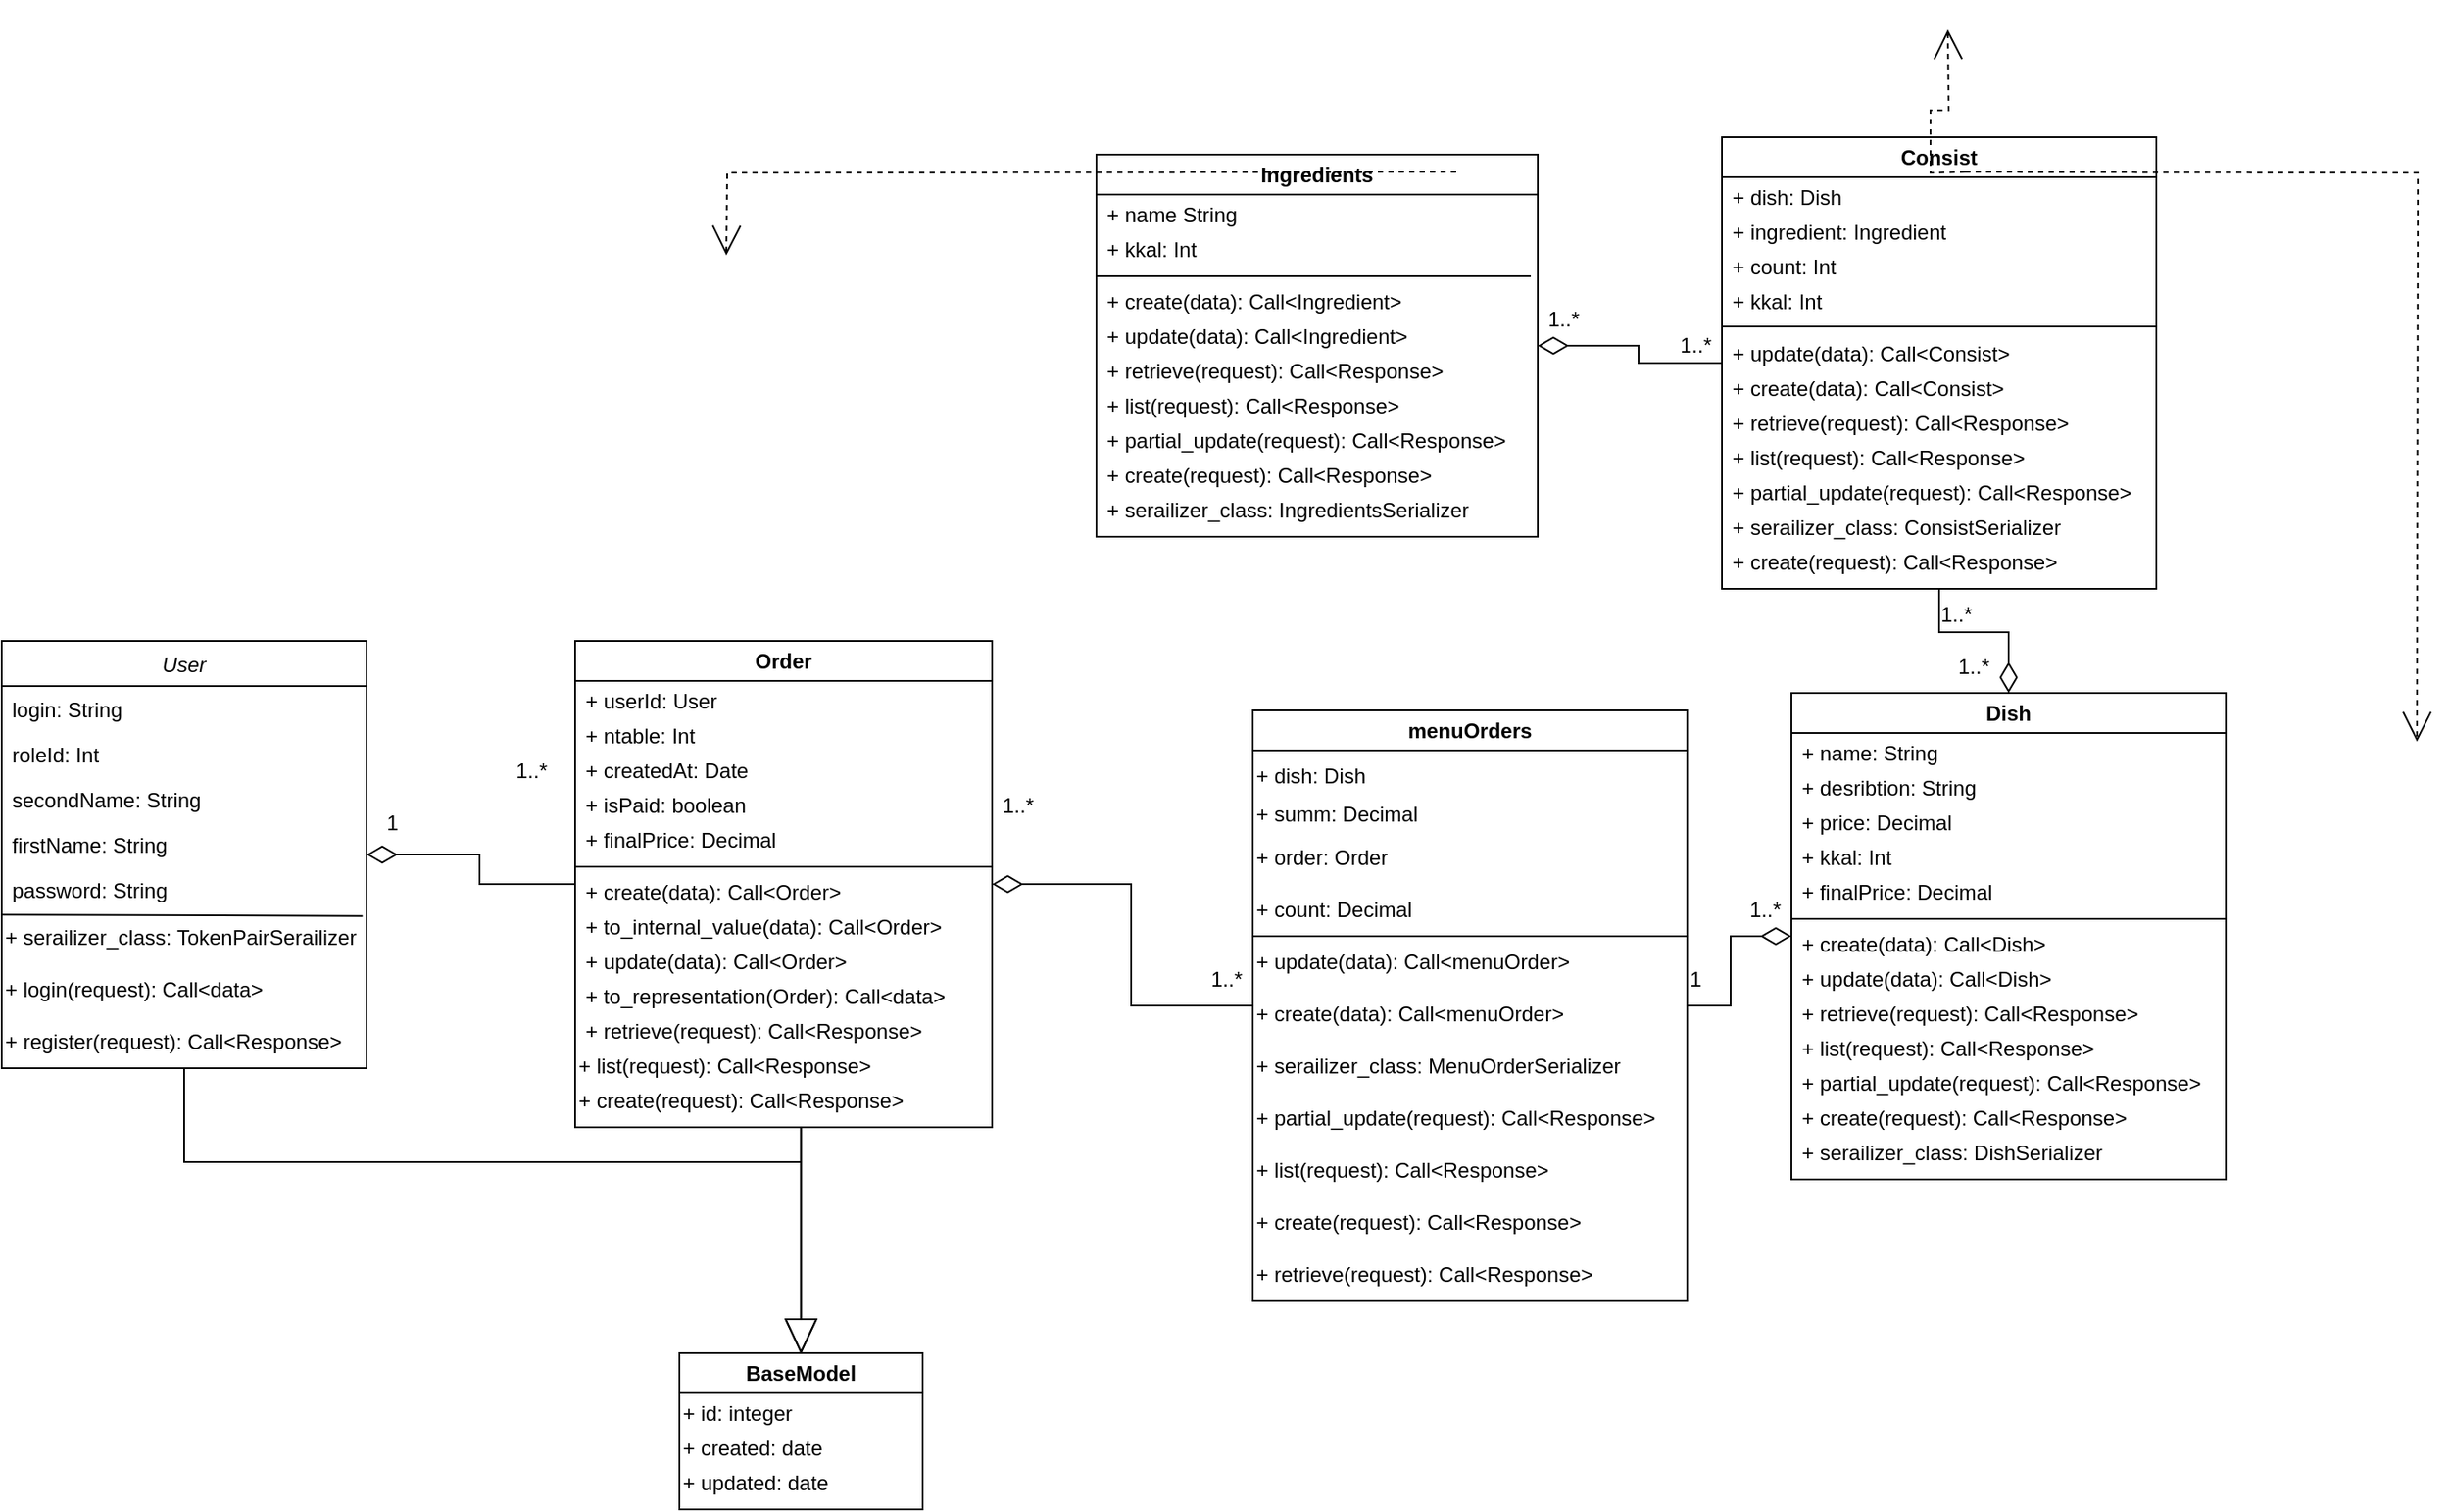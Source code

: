 <mxfile version="20.6.2" type="device"><diagram id="C5RBs43oDa-KdzZeNtuy" name="Page-1"><mxGraphModel dx="1293" dy="702" grid="1" gridSize="10" guides="1" tooltips="1" connect="1" arrows="1" fold="1" page="1" pageScale="1" pageWidth="827" pageHeight="1169" math="0" shadow="0"><root><mxCell id="WIyWlLk6GJQsqaUBKTNV-0"/><mxCell id="WIyWlLk6GJQsqaUBKTNV-1" parent="WIyWlLk6GJQsqaUBKTNV-0"/><mxCell id="zkfFHV4jXpPFQw0GAbJ--0" value="User" style="swimlane;fontStyle=2;align=center;verticalAlign=top;childLayout=stackLayout;horizontal=1;startSize=26;horizontalStack=0;resizeParent=1;resizeLast=0;collapsible=1;marginBottom=0;rounded=0;shadow=0;strokeWidth=1;container=1;swimlaneFillColor=none;" parent="WIyWlLk6GJQsqaUBKTNV-1" vertex="1"><mxGeometry x="370" y="340" width="210" height="246" as="geometry"><mxRectangle x="230" y="140" width="160" height="26" as="alternateBounds"/></mxGeometry></mxCell><mxCell id="zkfFHV4jXpPFQw0GAbJ--2" value="login: String" style="text;align=left;verticalAlign=top;spacingLeft=4;spacingRight=4;overflow=hidden;rotatable=0;points=[[0,0.5],[1,0.5]];portConstraint=eastwest;rounded=0;shadow=0;html=0;" parent="zkfFHV4jXpPFQw0GAbJ--0" vertex="1"><mxGeometry y="26" width="210" height="26" as="geometry"/></mxCell><mxCell id="t4BDJApuFbUIWOF9cVMy-4" value="roleId: Int" style="text;align=left;verticalAlign=top;spacingLeft=4;spacingRight=4;overflow=hidden;rotatable=0;points=[[0,0.5],[1,0.5]];portConstraint=eastwest;rounded=0;shadow=0;html=0;" parent="zkfFHV4jXpPFQw0GAbJ--0" vertex="1"><mxGeometry y="52" width="210" height="26" as="geometry"/></mxCell><mxCell id="t4BDJApuFbUIWOF9cVMy-3" value="secondName: String" style="text;align=left;verticalAlign=top;spacingLeft=4;spacingRight=4;overflow=hidden;rotatable=0;points=[[0,0.5],[1,0.5]];portConstraint=eastwest;rounded=0;shadow=0;html=0;" parent="zkfFHV4jXpPFQw0GAbJ--0" vertex="1"><mxGeometry y="78" width="210" height="26" as="geometry"/></mxCell><mxCell id="zkfFHV4jXpPFQw0GAbJ--3" value="firstName: String" style="text;align=left;verticalAlign=top;spacingLeft=4;spacingRight=4;overflow=hidden;rotatable=0;points=[[0,0.5],[1,0.5]];portConstraint=eastwest;rounded=0;shadow=0;html=0;" parent="zkfFHV4jXpPFQw0GAbJ--0" vertex="1"><mxGeometry y="104" width="210" height="26" as="geometry"/></mxCell><mxCell id="t4BDJApuFbUIWOF9cVMy-5" value="password: String" style="text;align=left;verticalAlign=top;spacingLeft=4;spacingRight=4;overflow=hidden;rotatable=0;points=[[0,0.5],[1,0.5]];portConstraint=eastwest;rounded=0;shadow=0;html=0;" parent="zkfFHV4jXpPFQw0GAbJ--0" vertex="1"><mxGeometry y="130" width="210" height="26" as="geometry"/></mxCell><mxCell id="f4DZcVFWyBxI3K_QmcRK-6" value="" style="endArrow=none;html=1;rounded=0;exitX=0;exitY=1.062;exitDx=0;exitDy=0;exitPerimeter=0;entryX=0.989;entryY=1.089;entryDx=0;entryDy=0;entryPerimeter=0;" edge="1" parent="zkfFHV4jXpPFQw0GAbJ--0" source="t4BDJApuFbUIWOF9cVMy-5" target="t4BDJApuFbUIWOF9cVMy-5"><mxGeometry width="50" height="50" relative="1" as="geometry"><mxPoint x="170" y="280" as="sourcePoint"/><mxPoint x="220" y="230" as="targetPoint"/></mxGeometry></mxCell><mxCell id="t4BDJApuFbUIWOF9cVMy-10" value="+ serailizer_class: TokenPairSerailizer" style="text;html=1;align=left;verticalAlign=middle;resizable=0;points=[];autosize=1;strokeColor=none;fillColor=none;" parent="zkfFHV4jXpPFQw0GAbJ--0" vertex="1"><mxGeometry y="156" width="210" height="30" as="geometry"/></mxCell><mxCell id="t4BDJApuFbUIWOF9cVMy-8" value="+ login(request): Call&amp;lt;data&amp;gt;" style="text;html=1;align=left;verticalAlign=middle;resizable=0;points=[];autosize=1;strokeColor=none;fillColor=none;" parent="zkfFHV4jXpPFQw0GAbJ--0" vertex="1"><mxGeometry y="186" width="210" height="30" as="geometry"/></mxCell><mxCell id="t4BDJApuFbUIWOF9cVMy-9" value="+ register(request): Call&amp;lt;Response&amp;gt;" style="text;html=1;align=left;verticalAlign=middle;resizable=0;points=[];autosize=1;strokeColor=none;fillColor=none;" parent="zkfFHV4jXpPFQw0GAbJ--0" vertex="1"><mxGeometry y="216" width="210" height="30" as="geometry"/></mxCell><mxCell id="t4BDJApuFbUIWOF9cVMy-12" value="Order" style="swimlane;whiteSpace=wrap;html=1;" parent="WIyWlLk6GJQsqaUBKTNV-1" vertex="1"><mxGeometry x="700" y="340" width="240" height="280" as="geometry"/></mxCell><mxCell id="t4BDJApuFbUIWOF9cVMy-13" value="+ ntable: Int" style="text;html=1;align=left;verticalAlign=middle;resizable=0;points=[];autosize=1;strokeColor=none;fillColor=none;" parent="t4BDJApuFbUIWOF9cVMy-12" vertex="1"><mxGeometry x="4" y="40" width="90" height="30" as="geometry"/></mxCell><mxCell id="t4BDJApuFbUIWOF9cVMy-14" value="+ userId: User" style="text;html=1;align=left;verticalAlign=middle;resizable=0;points=[];autosize=1;strokeColor=none;fillColor=none;" parent="t4BDJApuFbUIWOF9cVMy-12" vertex="1"><mxGeometry x="4" y="20" width="100" height="30" as="geometry"/></mxCell><mxCell id="t4BDJApuFbUIWOF9cVMy-15" value="+ createdAt: Date" style="text;html=1;align=left;verticalAlign=middle;resizable=0;points=[];autosize=1;strokeColor=none;fillColor=none;" parent="t4BDJApuFbUIWOF9cVMy-12" vertex="1"><mxGeometry x="4" y="60" width="120" height="30" as="geometry"/></mxCell><mxCell id="t4BDJApuFbUIWOF9cVMy-16" value="+ isPaid: boolean&lt;span style=&quot;color: rgba(0, 0, 0, 0); font-family: monospace; font-size: 0px;&quot;&gt;%3CmxGraphModel%3E%3Croot%3E%3CmxCell%20id%3D%220%22%2F%3E%3CmxCell%20id%3D%221%22%20parent%3D%220%22%2F%3E%3CmxCell%20id%3D%222%22%20value%3D%22%2B%20price%3A%20decimal%22%20style%3D%22text%3Bhtml%3D1%3Balign%3Dleft%3BverticalAlign%3Dmiddle%3Bresizable%3D0%3Bpoints%3D%5B%5D%3Bautosize%3D1%3BstrokeColor%3Dnone%3BfillColor%3Dnone%3B%22%20vertex%3D%221%22%20parent%3D%221%22%3E%3CmxGeometry%20x%3D%22462%22%20y%3D%22440%22%20width%3D%22110%22%20height%3D%2230%22%20as%3D%22geometry%22%2F%3E%3C%2FmxCell%3E%3C%2Froot%3E%3C%2FmxGraphModel%3E&lt;/span&gt;" style="text;html=1;align=left;verticalAlign=middle;resizable=0;points=[];autosize=1;strokeColor=none;fillColor=none;" parent="t4BDJApuFbUIWOF9cVMy-12" vertex="1"><mxGeometry x="4" y="80" width="120" height="30" as="geometry"/></mxCell><mxCell id="t4BDJApuFbUIWOF9cVMy-17" value="+ finalPrice: Decimal&lt;span style=&quot;color: rgba(0, 0, 0, 0); font-family: monospace; font-size: 0px;&quot;&gt;%3CmxGraphModel%3E%3Croot%3E%3CmxCell%20id%3D%220%22%2F%3E%3CmxCell%20id%3D%221%22%20parent%3D%220%22%2F%3E%3CmxCell%20id%3D%222%22%20value%3D%22%2B%20price%3A%20decimal%22%20style%3D%22text%3Bhtml%3D1%3Balign%3Dleft%3BverticalAlign%3Dmiddle%3Bresizable%3D0%3Bpoints%3D%5B%5D%3Bautosize%3D1%3BstrokeColor%3Dnone%3BfillColor%3Dnone%3B%22%20vertex%3D%221%22%20parent%3D%221%22%3E%3CmxGeometry%20x%3D%22462%22%20y%3D%22440%22%20width%3D%22110%22%20height%3D%2230%22%20as%3D%22geometry%22%2F%3E%3C%2FmxCell%3E%3C%2Froot%3E%3C%2FmxGraphModel%3E&lt;/span&gt;" style="text;html=1;align=left;verticalAlign=middle;resizable=0;points=[];autosize=1;strokeColor=none;fillColor=none;" parent="t4BDJApuFbUIWOF9cVMy-12" vertex="1"><mxGeometry x="4" y="100" width="130" height="30" as="geometry"/></mxCell><mxCell id="f4DZcVFWyBxI3K_QmcRK-8" value="+ create(data): Call&amp;lt;Order&amp;gt;" style="text;html=1;align=left;verticalAlign=middle;resizable=0;points=[];autosize=1;strokeColor=none;fillColor=none;" vertex="1" parent="t4BDJApuFbUIWOF9cVMy-12"><mxGeometry x="4" y="130" width="170" height="30" as="geometry"/></mxCell><mxCell id="f4DZcVFWyBxI3K_QmcRK-9" value="+ to_internal_value(data): Call&amp;lt;Order&amp;gt;" style="text;html=1;align=left;verticalAlign=middle;resizable=0;points=[];autosize=1;strokeColor=none;fillColor=none;" vertex="1" parent="t4BDJApuFbUIWOF9cVMy-12"><mxGeometry x="4" y="150" width="230" height="30" as="geometry"/></mxCell><mxCell id="f4DZcVFWyBxI3K_QmcRK-10" value="+ update(data): Call&amp;lt;Order&amp;gt;" style="text;html=1;align=left;verticalAlign=middle;resizable=0;points=[];autosize=1;strokeColor=none;fillColor=none;" vertex="1" parent="t4BDJApuFbUIWOF9cVMy-12"><mxGeometry x="4" y="170" width="170" height="30" as="geometry"/></mxCell><mxCell id="f4DZcVFWyBxI3K_QmcRK-11" value="+ to_representation(Order): Call&amp;lt;data&amp;gt;" style="text;html=1;align=left;verticalAlign=middle;resizable=0;points=[];autosize=1;strokeColor=none;fillColor=none;" vertex="1" parent="t4BDJApuFbUIWOF9cVMy-12"><mxGeometry x="4" y="190" width="230" height="30" as="geometry"/></mxCell><mxCell id="f4DZcVFWyBxI3K_QmcRK-25" value="+ retrieve(request): Call&amp;lt;Response&amp;gt;" style="text;html=1;align=left;verticalAlign=middle;resizable=0;points=[];autosize=1;strokeColor=none;fillColor=none;" vertex="1" parent="t4BDJApuFbUIWOF9cVMy-12"><mxGeometry x="4" y="210" width="220" height="30" as="geometry"/></mxCell><mxCell id="f4DZcVFWyBxI3K_QmcRK-26" value="+ list(request): Call&amp;lt;Response&amp;gt;" style="text;html=1;align=left;verticalAlign=middle;resizable=0;points=[];autosize=1;strokeColor=none;fillColor=none;" vertex="1" parent="t4BDJApuFbUIWOF9cVMy-12"><mxGeometry y="230" width="190" height="30" as="geometry"/></mxCell><mxCell id="f4DZcVFWyBxI3K_QmcRK-40" value="+ create(request): Call&amp;lt;Response&amp;gt;" style="text;html=1;align=left;verticalAlign=middle;resizable=0;points=[];autosize=1;strokeColor=none;fillColor=none;" vertex="1" parent="t4BDJApuFbUIWOF9cVMy-12"><mxGeometry y="250" width="210" height="30" as="geometry"/></mxCell><mxCell id="t4BDJApuFbUIWOF9cVMy-18" style="edgeStyle=orthogonalEdgeStyle;rounded=0;orthogonalLoop=1;jettySize=auto;html=1;endArrow=diamondThin;endFill=0;endSize=15;" parent="WIyWlLk6GJQsqaUBKTNV-1" source="t4BDJApuFbUIWOF9cVMy-12" edge="1" target="zkfFHV4jXpPFQw0GAbJ--0"><mxGeometry relative="1" as="geometry"><mxPoint x="694" y="425" as="sourcePoint"/><mxPoint x="550" y="425" as="targetPoint"/></mxGeometry></mxCell><mxCell id="t4BDJApuFbUIWOF9cVMy-19" value="1..*" style="text;html=1;strokeColor=none;fillColor=none;align=center;verticalAlign=middle;whiteSpace=wrap;rounded=0;" parent="WIyWlLk6GJQsqaUBKTNV-1" vertex="1"><mxGeometry x="660" y="400" width="30" height="30" as="geometry"/></mxCell><mxCell id="t4BDJApuFbUIWOF9cVMy-20" value="1" style="text;html=1;strokeColor=none;fillColor=none;align=center;verticalAlign=middle;whiteSpace=wrap;rounded=0;" parent="WIyWlLk6GJQsqaUBKTNV-1" vertex="1"><mxGeometry x="580" y="430" width="30" height="30" as="geometry"/></mxCell><mxCell id="t4BDJApuFbUIWOF9cVMy-30" value="BaseModel" style="swimlane;whiteSpace=wrap;html=1;" parent="WIyWlLk6GJQsqaUBKTNV-1" vertex="1"><mxGeometry x="760" y="750" width="140" height="90" as="geometry"/></mxCell><mxCell id="t4BDJApuFbUIWOF9cVMy-31" value="+ created: date" style="text;html=1;align=left;verticalAlign=middle;resizable=0;points=[];autosize=1;strokeColor=none;fillColor=none;" parent="t4BDJApuFbUIWOF9cVMy-30" vertex="1"><mxGeometry y="40" width="100" height="30" as="geometry"/></mxCell><mxCell id="t4BDJApuFbUIWOF9cVMy-32" value="+ id: integer" style="text;html=1;align=left;verticalAlign=middle;resizable=0;points=[];autosize=1;strokeColor=none;fillColor=none;" parent="t4BDJApuFbUIWOF9cVMy-30" vertex="1"><mxGeometry y="20" width="90" height="30" as="geometry"/></mxCell><mxCell id="t4BDJApuFbUIWOF9cVMy-33" value="+ updated: date" style="text;html=1;align=left;verticalAlign=middle;resizable=0;points=[];autosize=1;strokeColor=none;fillColor=none;" parent="t4BDJApuFbUIWOF9cVMy-30" vertex="1"><mxGeometry y="60" width="110" height="30" as="geometry"/></mxCell><mxCell id="t4BDJApuFbUIWOF9cVMy-34" value="" style="shape=flexArrow;endArrow=classic;html=1;rounded=0;endWidth=16.438;endSize=6;width=0.25;entryX=0.5;entryY=0;entryDx=0;entryDy=0;" parent="WIyWlLk6GJQsqaUBKTNV-1" target="t4BDJApuFbUIWOF9cVMy-30" edge="1"><mxGeometry width="50" height="50" relative="1" as="geometry"><mxPoint x="830" y="620" as="sourcePoint"/><mxPoint x="835.0" y="840" as="targetPoint"/><Array as="points"><mxPoint x="830" y="640"/><mxPoint x="830" y="680"/></Array></mxGeometry></mxCell><mxCell id="t4BDJApuFbUIWOF9cVMy-35" value="" style="endArrow=none;html=1;rounded=0;" parent="WIyWlLk6GJQsqaUBKTNV-1" source="zkfFHV4jXpPFQw0GAbJ--0" edge="1"><mxGeometry width="50" height="50" relative="1" as="geometry"><mxPoint x="240" y="1150" as="sourcePoint"/><mxPoint x="830" y="640" as="targetPoint"/><Array as="points"><mxPoint x="475" y="640"/><mxPoint x="790" y="640"/></Array></mxGeometry></mxCell><mxCell id="t4BDJApuFbUIWOF9cVMy-36" value="menuOrders" style="swimlane;whiteSpace=wrap;html=1;" parent="WIyWlLk6GJQsqaUBKTNV-1" vertex="1"><mxGeometry x="1090" y="380" width="250" height="340" as="geometry"/></mxCell><mxCell id="t4BDJApuFbUIWOF9cVMy-38" value="+ dish: Dish" style="text;html=1;align=left;verticalAlign=middle;resizable=0;points=[];autosize=1;strokeColor=none;fillColor=none;" parent="t4BDJApuFbUIWOF9cVMy-36" vertex="1"><mxGeometry y="23" width="90" height="30" as="geometry"/></mxCell><mxCell id="t4BDJApuFbUIWOF9cVMy-39" value="+ summ: Decimal" style="text;html=1;align=left;verticalAlign=middle;resizable=0;points=[];autosize=1;strokeColor=none;fillColor=none;" parent="t4BDJApuFbUIWOF9cVMy-36" vertex="1"><mxGeometry y="45" width="120" height="30" as="geometry"/></mxCell><mxCell id="t4BDJApuFbUIWOF9cVMy-37" value="+ order: Order" style="text;html=1;align=left;verticalAlign=middle;resizable=0;points=[];autosize=1;strokeColor=none;fillColor=none;" parent="t4BDJApuFbUIWOF9cVMy-36" vertex="1"><mxGeometry y="70" width="100" height="30" as="geometry"/></mxCell><mxCell id="t4BDJApuFbUIWOF9cVMy-41" value="+ count: Decimal&lt;span style=&quot;color: rgba(0, 0, 0, 0); font-family: monospace; font-size: 0px;&quot;&gt;%3CmxGraphModel%3E%3Croot%3E%3CmxCell%20id%3D%220%22%2F%3E%3CmxCell%20id%3D%221%22%20parent%3D%220%22%2F%3E%3CmxCell%20id%3D%222%22%20value%3D%22%2B%20count_places%3A%20integer%22%20style%3D%22text%3Bhtml%3D1%3Balign%3Dleft%3BverticalAlign%3Dmiddle%3Bresizable%3D0%3Bpoints%3D%5B%5D%3Bautosize%3D1%3BstrokeColor%3Dnone%3BfillColor%3Dnone%3B%22%20vertex%3D%221%22%20parent%3D%221%22%3E%3CmxGeometry%20x%3D%22474%22%20y%3D%22200%22%20width%3D%22150%22%20height%3D%2230%22%20as%3D%22geometry%22%2F%3E%3C%2FmxCell%3E%3C%2Froot%3E%3C%2FmxGraphModel%3E&lt;/span&gt;" style="text;html=1;align=left;verticalAlign=middle;resizable=0;points=[];autosize=1;strokeColor=none;fillColor=none;" parent="t4BDJApuFbUIWOF9cVMy-36" vertex="1"><mxGeometry y="100" width="110" height="30" as="geometry"/></mxCell><mxCell id="f4DZcVFWyBxI3K_QmcRK-17" value="" style="endArrow=none;html=1;rounded=0;" edge="1" parent="t4BDJApuFbUIWOF9cVMy-36"><mxGeometry width="50" height="50" relative="1" as="geometry"><mxPoint y="130" as="sourcePoint"/><mxPoint x="250" y="130" as="targetPoint"/></mxGeometry></mxCell><mxCell id="f4DZcVFWyBxI3K_QmcRK-18" value="+ update(data): Call&amp;lt;&lt;span style=&quot;text-align: center;&quot;&gt;menuOrder&lt;/span&gt;&amp;gt;" style="text;html=1;align=left;verticalAlign=middle;resizable=0;points=[];autosize=1;strokeColor=none;fillColor=none;" vertex="1" parent="t4BDJApuFbUIWOF9cVMy-36"><mxGeometry y="130" width="200" height="30" as="geometry"/></mxCell><mxCell id="f4DZcVFWyBxI3K_QmcRK-19" value="+ create(data): Call&amp;lt;&lt;span style=&quot;text-align: center;&quot;&gt;menuOrder&lt;/span&gt;&amp;gt;" style="text;html=1;align=left;verticalAlign=middle;resizable=0;points=[];autosize=1;strokeColor=none;fillColor=none;" vertex="1" parent="t4BDJApuFbUIWOF9cVMy-36"><mxGeometry y="160" width="200" height="30" as="geometry"/></mxCell><mxCell id="t4BDJApuFbUIWOF9cVMy-144" value="+ serailizer_class: MenuOrderSerializer" style="text;html=1;align=left;verticalAlign=middle;resizable=0;points=[];autosize=1;strokeColor=none;fillColor=none;" parent="t4BDJApuFbUIWOF9cVMy-36" vertex="1"><mxGeometry y="190" width="230" height="30" as="geometry"/></mxCell><mxCell id="t4BDJApuFbUIWOF9cVMy-141" value="+ partial_update(request): Call&amp;lt;Response&amp;gt;" style="text;html=1;align=left;verticalAlign=middle;resizable=0;points=[];autosize=1;strokeColor=none;fillColor=none;" parent="t4BDJApuFbUIWOF9cVMy-36" vertex="1"><mxGeometry y="220" width="250" height="30" as="geometry"/></mxCell><mxCell id="t4BDJApuFbUIWOF9cVMy-142" value="+ list(request): Call&amp;lt;Response&amp;gt;" style="text;html=1;align=left;verticalAlign=middle;resizable=0;points=[];autosize=1;strokeColor=none;fillColor=none;" parent="t4BDJApuFbUIWOF9cVMy-36" vertex="1"><mxGeometry y="250" width="190" height="30" as="geometry"/></mxCell><mxCell id="t4BDJApuFbUIWOF9cVMy-140" value="+ create(request): Call&amp;lt;Response&amp;gt;" style="text;html=1;align=left;verticalAlign=middle;resizable=0;points=[];autosize=1;strokeColor=none;fillColor=none;" parent="t4BDJApuFbUIWOF9cVMy-36" vertex="1"><mxGeometry y="280" width="210" height="30" as="geometry"/></mxCell><mxCell id="t4BDJApuFbUIWOF9cVMy-143" value="+ retrieve(request): Call&amp;lt;Response&amp;gt;" style="text;html=1;align=left;verticalAlign=middle;resizable=0;points=[];autosize=1;strokeColor=none;fillColor=none;" parent="t4BDJApuFbUIWOF9cVMy-36" vertex="1"><mxGeometry y="310" width="220" height="30" as="geometry"/></mxCell><mxCell id="t4BDJApuFbUIWOF9cVMy-42" value="1..*" style="text;html=1;strokeColor=none;fillColor=none;align=center;verticalAlign=middle;whiteSpace=wrap;rounded=0;" parent="WIyWlLk6GJQsqaUBKTNV-1" vertex="1"><mxGeometry x="940" y="420" width="30" height="30" as="geometry"/></mxCell><mxCell id="t4BDJApuFbUIWOF9cVMy-43" value="1..*" style="text;html=1;strokeColor=none;fillColor=none;align=center;verticalAlign=middle;whiteSpace=wrap;rounded=0;" parent="WIyWlLk6GJQsqaUBKTNV-1" vertex="1"><mxGeometry x="1060" y="520" width="30" height="30" as="geometry"/></mxCell><mxCell id="t4BDJApuFbUIWOF9cVMy-44" style="edgeStyle=orthogonalEdgeStyle;rounded=0;orthogonalLoop=1;jettySize=auto;html=1;endArrow=diamondThin;endFill=0;endSize=15;" parent="WIyWlLk6GJQsqaUBKTNV-1" source="t4BDJApuFbUIWOF9cVMy-36" target="t4BDJApuFbUIWOF9cVMy-12" edge="1"><mxGeometry relative="1" as="geometry"><mxPoint x="1010" y="560" as="sourcePoint"/></mxGeometry></mxCell><mxCell id="t4BDJApuFbUIWOF9cVMy-61" value="Dish" style="swimlane;whiteSpace=wrap;html=1;" parent="WIyWlLk6GJQsqaUBKTNV-1" vertex="1"><mxGeometry x="1400" y="370" width="250" height="280" as="geometry"/></mxCell><mxCell id="t4BDJApuFbUIWOF9cVMy-62" value="+ desribtion: String" style="text;html=1;align=left;verticalAlign=middle;resizable=0;points=[];autosize=1;strokeColor=none;fillColor=none;" parent="t4BDJApuFbUIWOF9cVMy-61" vertex="1"><mxGeometry x="4" y="40" width="120" height="30" as="geometry"/></mxCell><mxCell id="t4BDJApuFbUIWOF9cVMy-63" value="+ name: String" style="text;html=1;align=left;verticalAlign=middle;resizable=0;points=[];autosize=1;strokeColor=none;fillColor=none;" parent="t4BDJApuFbUIWOF9cVMy-61" vertex="1"><mxGeometry x="4" y="20" width="100" height="30" as="geometry"/></mxCell><mxCell id="t4BDJApuFbUIWOF9cVMy-64" value="+ price: Decimal" style="text;html=1;align=left;verticalAlign=middle;resizable=0;points=[];autosize=1;strokeColor=none;fillColor=none;" parent="t4BDJApuFbUIWOF9cVMy-61" vertex="1"><mxGeometry x="4" y="60" width="110" height="30" as="geometry"/></mxCell><mxCell id="t4BDJApuFbUIWOF9cVMy-65" value="+ kkal: Int&lt;span style=&quot;color: rgba(0, 0, 0, 0); font-family: monospace; font-size: 0px;&quot;&gt;%3CmxGraphModel%3E%3Croot%3E%3CmxCell%20id%3D%220%22%2F%3E%3CmxCell%20id%3D%221%22%20parent%3D%220%22%2F%3E%3CmxCell%20id%3D%222%22%20value%3D%22%2B%20price%3A%20decimal%22%20style%3D%22text%3Bhtml%3D1%3Balign%3Dleft%3BverticalAlign%3Dmiddle%3Bresizable%3D0%3Bpoints%3D%5B%5D%3Bautosize%3D1%3BstrokeColor%3Dnone%3BfillColor%3Dnone%3B%22%20vertex%3D%221%22%20parent%3D%221%22%3E%3CmxGeometry%20x%3D%22462%22%20y%3D%22440%22%20width%3D%22110%22%20height%3D%2230%22%20as%3D%22geometry%22%2F%3E%3C%2FmxCell%3E%3C%2Froot%3E%3C%2FmxGraphModel%3E&lt;/span&gt;" style="text;html=1;align=left;verticalAlign=middle;resizable=0;points=[];autosize=1;strokeColor=none;fillColor=none;" parent="t4BDJApuFbUIWOF9cVMy-61" vertex="1"><mxGeometry x="4" y="80" width="80" height="30" as="geometry"/></mxCell><mxCell id="t4BDJApuFbUIWOF9cVMy-66" value="+ finalPrice: Decimal&lt;span style=&quot;color: rgba(0, 0, 0, 0); font-family: monospace; font-size: 0px;&quot;&gt;%3CmxGraphModel%3E%3Croot%3E%3CmxCell%20id%3D%220%22%2F%3E%3CmxCell%20id%3D%221%22%20parent%3D%220%22%2F%3E%3CmxCell%20id%3D%222%22%20value%3D%22%2B%20price%3A%20decimal%22%20style%3D%22text%3Bhtml%3D1%3Balign%3Dleft%3BverticalAlign%3Dmiddle%3Bresizable%3D0%3Bpoints%3D%5B%5D%3Bautosize%3D1%3BstrokeColor%3Dnone%3BfillColor%3Dnone%3B%22%20vertex%3D%221%22%20parent%3D%221%22%3E%3CmxGeometry%20x%3D%22462%22%20y%3D%22440%22%20width%3D%22110%22%20height%3D%2230%22%20as%3D%22geometry%22%2F%3E%3C%2FmxCell%3E%3C%2Froot%3E%3C%2FmxGraphModel%3E&lt;/span&gt;" style="text;html=1;align=left;verticalAlign=middle;resizable=0;points=[];autosize=1;strokeColor=none;fillColor=none;" parent="t4BDJApuFbUIWOF9cVMy-61" vertex="1"><mxGeometry x="4" y="100" width="130" height="30" as="geometry"/></mxCell><mxCell id="f4DZcVFWyBxI3K_QmcRK-20" value="" style="endArrow=none;html=1;rounded=0;" edge="1" parent="t4BDJApuFbUIWOF9cVMy-61"><mxGeometry width="50" height="50" relative="1" as="geometry"><mxPoint y="130" as="sourcePoint"/><mxPoint x="250" y="130" as="targetPoint"/></mxGeometry></mxCell><mxCell id="t4BDJApuFbUIWOF9cVMy-102" value="+ create(data): Call&amp;lt;&lt;span style=&quot;text-align: center;&quot;&gt;Dish&lt;/span&gt;&amp;gt;" style="text;html=1;align=left;verticalAlign=middle;resizable=0;points=[];autosize=1;strokeColor=none;fillColor=none;" parent="t4BDJApuFbUIWOF9cVMy-61" vertex="1"><mxGeometry x="4" y="130" width="160" height="30" as="geometry"/></mxCell><mxCell id="t4BDJApuFbUIWOF9cVMy-101" value="+ update(data): Call&amp;lt;&lt;span style=&quot;text-align: center;&quot;&gt;Dish&lt;/span&gt;&amp;gt;" style="text;html=1;align=left;verticalAlign=middle;resizable=0;points=[];autosize=1;strokeColor=none;fillColor=none;" parent="t4BDJApuFbUIWOF9cVMy-61" vertex="1"><mxGeometry x="4" y="150" width="170" height="30" as="geometry"/></mxCell><mxCell id="t4BDJApuFbUIWOF9cVMy-120" value="+ retrieve(request): Call&amp;lt;Response&amp;gt;" style="text;html=1;align=left;verticalAlign=middle;resizable=0;points=[];autosize=1;strokeColor=none;fillColor=none;" parent="t4BDJApuFbUIWOF9cVMy-61" vertex="1"><mxGeometry x="4" y="170" width="220" height="30" as="geometry"/></mxCell><mxCell id="t4BDJApuFbUIWOF9cVMy-119" value="+ list(request): Call&amp;lt;Response&amp;gt;" style="text;html=1;align=left;verticalAlign=middle;resizable=0;points=[];autosize=1;strokeColor=none;fillColor=none;" parent="t4BDJApuFbUIWOF9cVMy-61" vertex="1"><mxGeometry x="4" y="190" width="190" height="30" as="geometry"/></mxCell><mxCell id="t4BDJApuFbUIWOF9cVMy-118" value="+ partial_update(request): Call&amp;lt;Response&amp;gt;" style="text;html=1;align=left;verticalAlign=middle;resizable=0;points=[];autosize=1;strokeColor=none;fillColor=none;" parent="t4BDJApuFbUIWOF9cVMy-61" vertex="1"><mxGeometry x="4" y="210" width="250" height="30" as="geometry"/></mxCell><mxCell id="t4BDJApuFbUIWOF9cVMy-117" value="+ create(request): Call&amp;lt;Response&amp;gt;" style="text;html=1;align=left;verticalAlign=middle;resizable=0;points=[];autosize=1;strokeColor=none;fillColor=none;" parent="t4BDJApuFbUIWOF9cVMy-61" vertex="1"><mxGeometry x="4" y="230" width="210" height="30" as="geometry"/></mxCell><mxCell id="t4BDJApuFbUIWOF9cVMy-121" value="+ serailizer_class: DishSerializer" style="text;html=1;align=left;verticalAlign=middle;resizable=0;points=[];autosize=1;strokeColor=none;fillColor=none;" parent="t4BDJApuFbUIWOF9cVMy-61" vertex="1"><mxGeometry x="4" y="250" width="200" height="30" as="geometry"/></mxCell><mxCell id="t4BDJApuFbUIWOF9cVMy-67" value="Consist" style="swimlane;whiteSpace=wrap;html=1;" parent="WIyWlLk6GJQsqaUBKTNV-1" vertex="1"><mxGeometry x="1360" y="50" width="250" height="260" as="geometry"/></mxCell><mxCell id="t4BDJApuFbUIWOF9cVMy-68" value="+ ingredient: Ingredient" style="text;html=1;align=left;verticalAlign=middle;resizable=0;points=[];autosize=1;strokeColor=none;fillColor=none;" parent="t4BDJApuFbUIWOF9cVMy-67" vertex="1"><mxGeometry x="4" y="40" width="150" height="30" as="geometry"/></mxCell><mxCell id="t4BDJApuFbUIWOF9cVMy-69" value="+ dish: Dish" style="text;html=1;align=left;verticalAlign=middle;resizable=0;points=[];autosize=1;strokeColor=none;fillColor=none;" parent="t4BDJApuFbUIWOF9cVMy-67" vertex="1"><mxGeometry x="4" y="20" width="90" height="30" as="geometry"/></mxCell><mxCell id="t4BDJApuFbUIWOF9cVMy-70" value="+ count: Int" style="text;html=1;align=left;verticalAlign=middle;resizable=0;points=[];autosize=1;strokeColor=none;fillColor=none;" parent="t4BDJApuFbUIWOF9cVMy-67" vertex="1"><mxGeometry x="4" y="60" width="80" height="30" as="geometry"/></mxCell><mxCell id="t4BDJApuFbUIWOF9cVMy-71" value="+ kkal: Int" style="text;html=1;align=left;verticalAlign=middle;resizable=0;points=[];autosize=1;strokeColor=none;fillColor=none;" parent="t4BDJApuFbUIWOF9cVMy-67" vertex="1"><mxGeometry x="4" y="80" width="80" height="30" as="geometry"/></mxCell><mxCell id="f4DZcVFWyBxI3K_QmcRK-23" value="" style="endArrow=none;html=1;rounded=0;" edge="1" parent="t4BDJApuFbUIWOF9cVMy-67"><mxGeometry width="50" height="50" relative="1" as="geometry"><mxPoint y="109.05" as="sourcePoint"/><mxPoint x="250" y="109.05" as="targetPoint"/></mxGeometry></mxCell><mxCell id="t4BDJApuFbUIWOF9cVMy-95" value="+ update(data): Call&amp;lt;&lt;span style=&quot;text-align: center;&quot;&gt;Consist&lt;/span&gt;&amp;gt;" style="text;html=1;align=left;verticalAlign=middle;resizable=0;points=[];autosize=1;strokeColor=none;fillColor=none;" parent="t4BDJApuFbUIWOF9cVMy-67" vertex="1"><mxGeometry x="4" y="110" width="180" height="30" as="geometry"/></mxCell><mxCell id="t4BDJApuFbUIWOF9cVMy-96" value="+ create(data): Call&amp;lt;&lt;span style=&quot;text-align: center;&quot;&gt;Consist&lt;/span&gt;&amp;gt;" style="text;html=1;align=left;verticalAlign=middle;resizable=0;points=[];autosize=1;strokeColor=none;fillColor=none;" parent="t4BDJApuFbUIWOF9cVMy-67" vertex="1"><mxGeometry x="4" y="130" width="180" height="30" as="geometry"/></mxCell><mxCell id="t4BDJApuFbUIWOF9cVMy-129" value="+ retrieve(request): Call&amp;lt;Response&amp;gt;" style="text;html=1;align=left;verticalAlign=middle;resizable=0;points=[];autosize=1;strokeColor=none;fillColor=none;" parent="t4BDJApuFbUIWOF9cVMy-67" vertex="1"><mxGeometry x="4" y="150" width="220" height="30" as="geometry"/></mxCell><mxCell id="t4BDJApuFbUIWOF9cVMy-128" value="+ list(request): Call&amp;lt;Response&amp;gt;" style="text;html=1;align=left;verticalAlign=middle;resizable=0;points=[];autosize=1;strokeColor=none;fillColor=none;" parent="t4BDJApuFbUIWOF9cVMy-67" vertex="1"><mxGeometry x="4" y="170" width="190" height="30" as="geometry"/></mxCell><mxCell id="t4BDJApuFbUIWOF9cVMy-127" value="+ partial_update(request): Call&amp;lt;Response&amp;gt;" style="text;html=1;align=left;verticalAlign=middle;resizable=0;points=[];autosize=1;strokeColor=none;fillColor=none;" parent="t4BDJApuFbUIWOF9cVMy-67" vertex="1"><mxGeometry x="4" y="190" width="250" height="30" as="geometry"/></mxCell><mxCell id="t4BDJApuFbUIWOF9cVMy-130" value="+ serailizer_class: ConsistSerializer" style="text;html=1;align=left;verticalAlign=middle;resizable=0;points=[];autosize=1;strokeColor=none;fillColor=none;" parent="t4BDJApuFbUIWOF9cVMy-67" vertex="1"><mxGeometry x="4" y="210" width="210" height="30" as="geometry"/></mxCell><mxCell id="t4BDJApuFbUIWOF9cVMy-126" value="+ create(request): Call&amp;lt;Response&amp;gt;" style="text;html=1;align=left;verticalAlign=middle;resizable=0;points=[];autosize=1;strokeColor=none;fillColor=none;" parent="t4BDJApuFbUIWOF9cVMy-67" vertex="1"><mxGeometry x="4" y="230" width="210" height="30" as="geometry"/></mxCell><mxCell id="t4BDJApuFbUIWOF9cVMy-73" value="Ingredients" style="swimlane;whiteSpace=wrap;html=1;" parent="WIyWlLk6GJQsqaUBKTNV-1" vertex="1"><mxGeometry x="1000" y="60" width="254" height="220" as="geometry"/></mxCell><mxCell id="t4BDJApuFbUIWOF9cVMy-74" value="+ kkal: Int" style="text;html=1;align=left;verticalAlign=middle;resizable=0;points=[];autosize=1;strokeColor=none;fillColor=none;" parent="t4BDJApuFbUIWOF9cVMy-73" vertex="1"><mxGeometry x="4" y="40" width="80" height="30" as="geometry"/></mxCell><mxCell id="t4BDJApuFbUIWOF9cVMy-75" value="+ name String" style="text;html=1;align=left;verticalAlign=middle;resizable=0;points=[];autosize=1;strokeColor=none;fillColor=none;" parent="t4BDJApuFbUIWOF9cVMy-73" vertex="1"><mxGeometry x="4" y="20" width="100" height="30" as="geometry"/></mxCell><mxCell id="f4DZcVFWyBxI3K_QmcRK-24" value="" style="endArrow=none;html=1;rounded=0;" edge="1" parent="t4BDJApuFbUIWOF9cVMy-73"><mxGeometry width="50" height="50" relative="1" as="geometry"><mxPoint y="70.0" as="sourcePoint"/><mxPoint x="250" y="70.0" as="targetPoint"/></mxGeometry></mxCell><mxCell id="t4BDJApuFbUIWOF9cVMy-92" value="+ create(data): Call&amp;lt;Ingredient&amp;gt;" style="text;html=1;align=left;verticalAlign=middle;resizable=0;points=[];autosize=1;strokeColor=none;fillColor=none;" parent="t4BDJApuFbUIWOF9cVMy-73" vertex="1"><mxGeometry x="4" y="70" width="190" height="30" as="geometry"/></mxCell><mxCell id="t4BDJApuFbUIWOF9cVMy-89" value="+ update(data): Call&amp;lt;Ingredient&amp;gt;" style="text;html=1;align=left;verticalAlign=middle;resizable=0;points=[];autosize=1;strokeColor=none;fillColor=none;" parent="t4BDJApuFbUIWOF9cVMy-73" vertex="1"><mxGeometry x="4" y="90" width="200" height="30" as="geometry"/></mxCell><mxCell id="t4BDJApuFbUIWOF9cVMy-136" value="+ retrieve(request): Call&amp;lt;Response&amp;gt;" style="text;html=1;align=left;verticalAlign=middle;resizable=0;points=[];autosize=1;strokeColor=none;fillColor=none;" parent="t4BDJApuFbUIWOF9cVMy-73" vertex="1"><mxGeometry x="4" y="110" width="220" height="30" as="geometry"/></mxCell><mxCell id="t4BDJApuFbUIWOF9cVMy-135" value="+ list(request): Call&amp;lt;Response&amp;gt;" style="text;html=1;align=left;verticalAlign=middle;resizable=0;points=[];autosize=1;strokeColor=none;fillColor=none;" parent="t4BDJApuFbUIWOF9cVMy-73" vertex="1"><mxGeometry x="4" y="130" width="190" height="30" as="geometry"/></mxCell><mxCell id="t4BDJApuFbUIWOF9cVMy-134" value="+ partial_update(request): Call&amp;lt;Response&amp;gt;" style="text;html=1;align=left;verticalAlign=middle;resizable=0;points=[];autosize=1;strokeColor=none;fillColor=none;" parent="t4BDJApuFbUIWOF9cVMy-73" vertex="1"><mxGeometry x="4" y="150" width="250" height="30" as="geometry"/></mxCell><mxCell id="t4BDJApuFbUIWOF9cVMy-133" value="+ create(request): Call&amp;lt;Response&amp;gt;" style="text;html=1;align=left;verticalAlign=middle;resizable=0;points=[];autosize=1;strokeColor=none;fillColor=none;" parent="t4BDJApuFbUIWOF9cVMy-73" vertex="1"><mxGeometry x="4" y="170" width="210" height="30" as="geometry"/></mxCell><mxCell id="t4BDJApuFbUIWOF9cVMy-137" value="+ serailizer_class: IngredientsSerializer" style="text;html=1;align=left;verticalAlign=middle;resizable=0;points=[];autosize=1;strokeColor=none;fillColor=none;" parent="t4BDJApuFbUIWOF9cVMy-73" vertex="1"><mxGeometry x="4" y="190" width="230" height="30" as="geometry"/></mxCell><mxCell id="t4BDJApuFbUIWOF9cVMy-79" style="edgeStyle=orthogonalEdgeStyle;rounded=0;orthogonalLoop=1;jettySize=auto;html=1;endArrow=diamondThin;endFill=0;endSize=15;" parent="WIyWlLk6GJQsqaUBKTNV-1" source="t4BDJApuFbUIWOF9cVMy-36" target="t4BDJApuFbUIWOF9cVMy-61" edge="1"><mxGeometry relative="1" as="geometry"><mxPoint x="1090" y="435" as="sourcePoint"/><mxPoint x="980" y="540" as="targetPoint"/></mxGeometry></mxCell><mxCell id="t4BDJApuFbUIWOF9cVMy-80" style="edgeStyle=orthogonalEdgeStyle;rounded=0;orthogonalLoop=1;jettySize=auto;html=1;endArrow=diamondThin;endFill=0;endSize=15;" parent="WIyWlLk6GJQsqaUBKTNV-1" source="t4BDJApuFbUIWOF9cVMy-67" target="t4BDJApuFbUIWOF9cVMy-61" edge="1"><mxGeometry relative="1" as="geometry"><mxPoint x="1100" y="445" as="sourcePoint"/><mxPoint x="894.0" y="445" as="targetPoint"/></mxGeometry></mxCell><mxCell id="t4BDJApuFbUIWOF9cVMy-81" style="edgeStyle=orthogonalEdgeStyle;rounded=0;orthogonalLoop=1;jettySize=auto;html=1;endArrow=diamondThin;endFill=0;endSize=15;" parent="WIyWlLk6GJQsqaUBKTNV-1" source="t4BDJApuFbUIWOF9cVMy-67" target="t4BDJApuFbUIWOF9cVMy-73" edge="1"><mxGeometry relative="1" as="geometry"><mxPoint x="1110" y="455" as="sourcePoint"/><mxPoint x="904.0" y="455" as="targetPoint"/></mxGeometry></mxCell><mxCell id="t4BDJApuFbUIWOF9cVMy-82" value="1..*" style="text;html=1;strokeColor=none;fillColor=none;align=center;verticalAlign=middle;whiteSpace=wrap;rounded=0;" parent="WIyWlLk6GJQsqaUBKTNV-1" vertex="1"><mxGeometry x="1370" y="480" width="30" height="30" as="geometry"/></mxCell><mxCell id="t4BDJApuFbUIWOF9cVMy-83" value="1" style="text;html=1;strokeColor=none;fillColor=none;align=center;verticalAlign=middle;whiteSpace=wrap;rounded=0;" parent="WIyWlLk6GJQsqaUBKTNV-1" vertex="1"><mxGeometry x="1330" y="520" width="30" height="30" as="geometry"/></mxCell><mxCell id="t4BDJApuFbUIWOF9cVMy-84" value="1..*" style="text;html=1;strokeColor=none;fillColor=none;align=center;verticalAlign=middle;whiteSpace=wrap;rounded=0;" parent="WIyWlLk6GJQsqaUBKTNV-1" vertex="1"><mxGeometry x="1490" y="340" width="30" height="30" as="geometry"/></mxCell><mxCell id="t4BDJApuFbUIWOF9cVMy-85" value="1..*" style="text;html=1;strokeColor=none;fillColor=none;align=center;verticalAlign=middle;whiteSpace=wrap;rounded=0;" parent="WIyWlLk6GJQsqaUBKTNV-1" vertex="1"><mxGeometry x="1480" y="310" width="30" height="30" as="geometry"/></mxCell><mxCell id="t4BDJApuFbUIWOF9cVMy-86" value="1..*" style="text;html=1;strokeColor=none;fillColor=none;align=center;verticalAlign=middle;whiteSpace=wrap;rounded=0;" parent="WIyWlLk6GJQsqaUBKTNV-1" vertex="1"><mxGeometry x="1254" y="140" width="30" height="30" as="geometry"/></mxCell><mxCell id="t4BDJApuFbUIWOF9cVMy-87" value="1..*" style="text;html=1;strokeColor=none;fillColor=none;align=center;verticalAlign=middle;whiteSpace=wrap;rounded=0;" parent="WIyWlLk6GJQsqaUBKTNV-1" vertex="1"><mxGeometry x="1330" y="155" width="30" height="30" as="geometry"/></mxCell><mxCell id="t4BDJApuFbUIWOF9cVMy-115" style="edgeStyle=orthogonalEdgeStyle;rounded=0;orthogonalLoop=1;jettySize=auto;html=1;dashed=1;strokeWidth=1;endArrow=open;endFill=0;endSize=15;targetPerimeterSpacing=2;" parent="WIyWlLk6GJQsqaUBKTNV-1" source="t4BDJApuFbUIWOF9cVMy-109" edge="1"><mxGeometry relative="1" as="geometry"><Array as="points"/><mxPoint x="1207" y="70" as="sourcePoint"/><mxPoint x="787" y="118.0" as="targetPoint"/></mxGeometry></mxCell><mxCell id="t4BDJApuFbUIWOF9cVMy-124" style="edgeStyle=orthogonalEdgeStyle;rounded=0;orthogonalLoop=1;jettySize=auto;html=1;dashed=1;strokeWidth=1;endArrow=open;endFill=0;endSize=15;targetPerimeterSpacing=2;" parent="WIyWlLk6GJQsqaUBKTNV-1" source="t4BDJApuFbUIWOF9cVMy-116" edge="1"><mxGeometry relative="1" as="geometry"><Array as="points"/><mxPoint x="1500.0" y="70" as="sourcePoint"/><mxPoint x="1760" y="398" as="targetPoint"/></mxGeometry></mxCell><mxCell id="t4BDJApuFbUIWOF9cVMy-131" style="edgeStyle=orthogonalEdgeStyle;rounded=0;orthogonalLoop=1;jettySize=auto;html=1;dashed=1;strokeWidth=1;endArrow=open;endFill=0;endSize=15;targetPerimeterSpacing=2;" parent="WIyWlLk6GJQsqaUBKTNV-1" source="t4BDJApuFbUIWOF9cVMy-125" edge="1"><mxGeometry relative="1" as="geometry"><Array as="points"/><mxPoint x="1500.0" y="70" as="sourcePoint"/><mxPoint x="1490" y="-12" as="targetPoint"/></mxGeometry></mxCell><mxCell id="f4DZcVFWyBxI3K_QmcRK-7" value="" style="endArrow=none;html=1;rounded=0;" edge="1" parent="WIyWlLk6GJQsqaUBKTNV-1"><mxGeometry width="50" height="50" relative="1" as="geometry"><mxPoint x="700" y="470" as="sourcePoint"/><mxPoint x="940" y="470" as="targetPoint"/></mxGeometry></mxCell></root></mxGraphModel></diagram></mxfile>